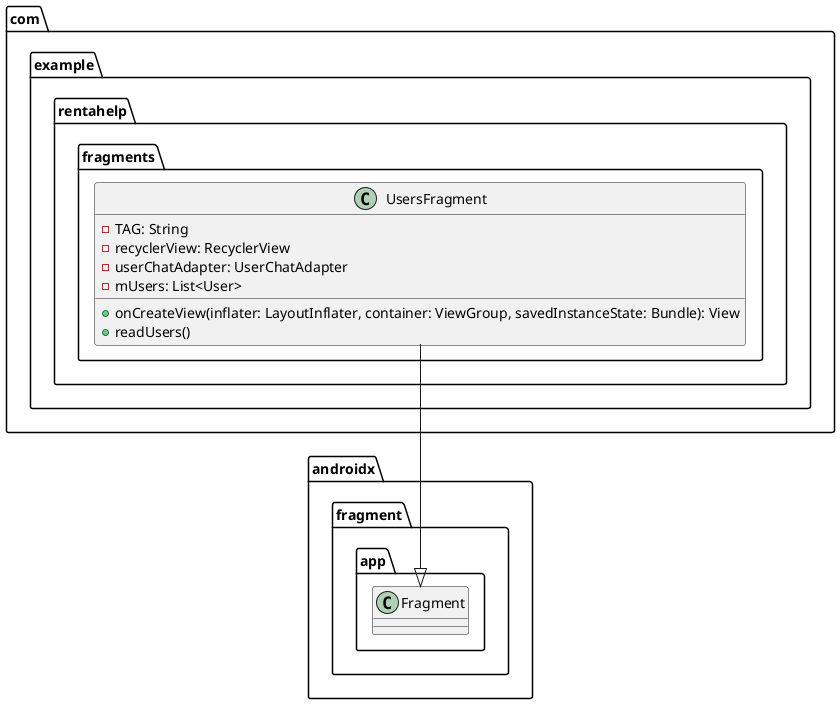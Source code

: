 @startuml

package com.example.rentahelp.fragments {
    class UsersFragment {
        - TAG: String
        - recyclerView: RecyclerView
        - userChatAdapter: UserChatAdapter
        - mUsers: List<User>
        + onCreateView(inflater: LayoutInflater, container: ViewGroup, savedInstanceState: Bundle): View
        + readUsers()
    }
}

com.example.rentahelp.fragments.UsersFragment --|> androidx.fragment.app.Fragment

@enduml
